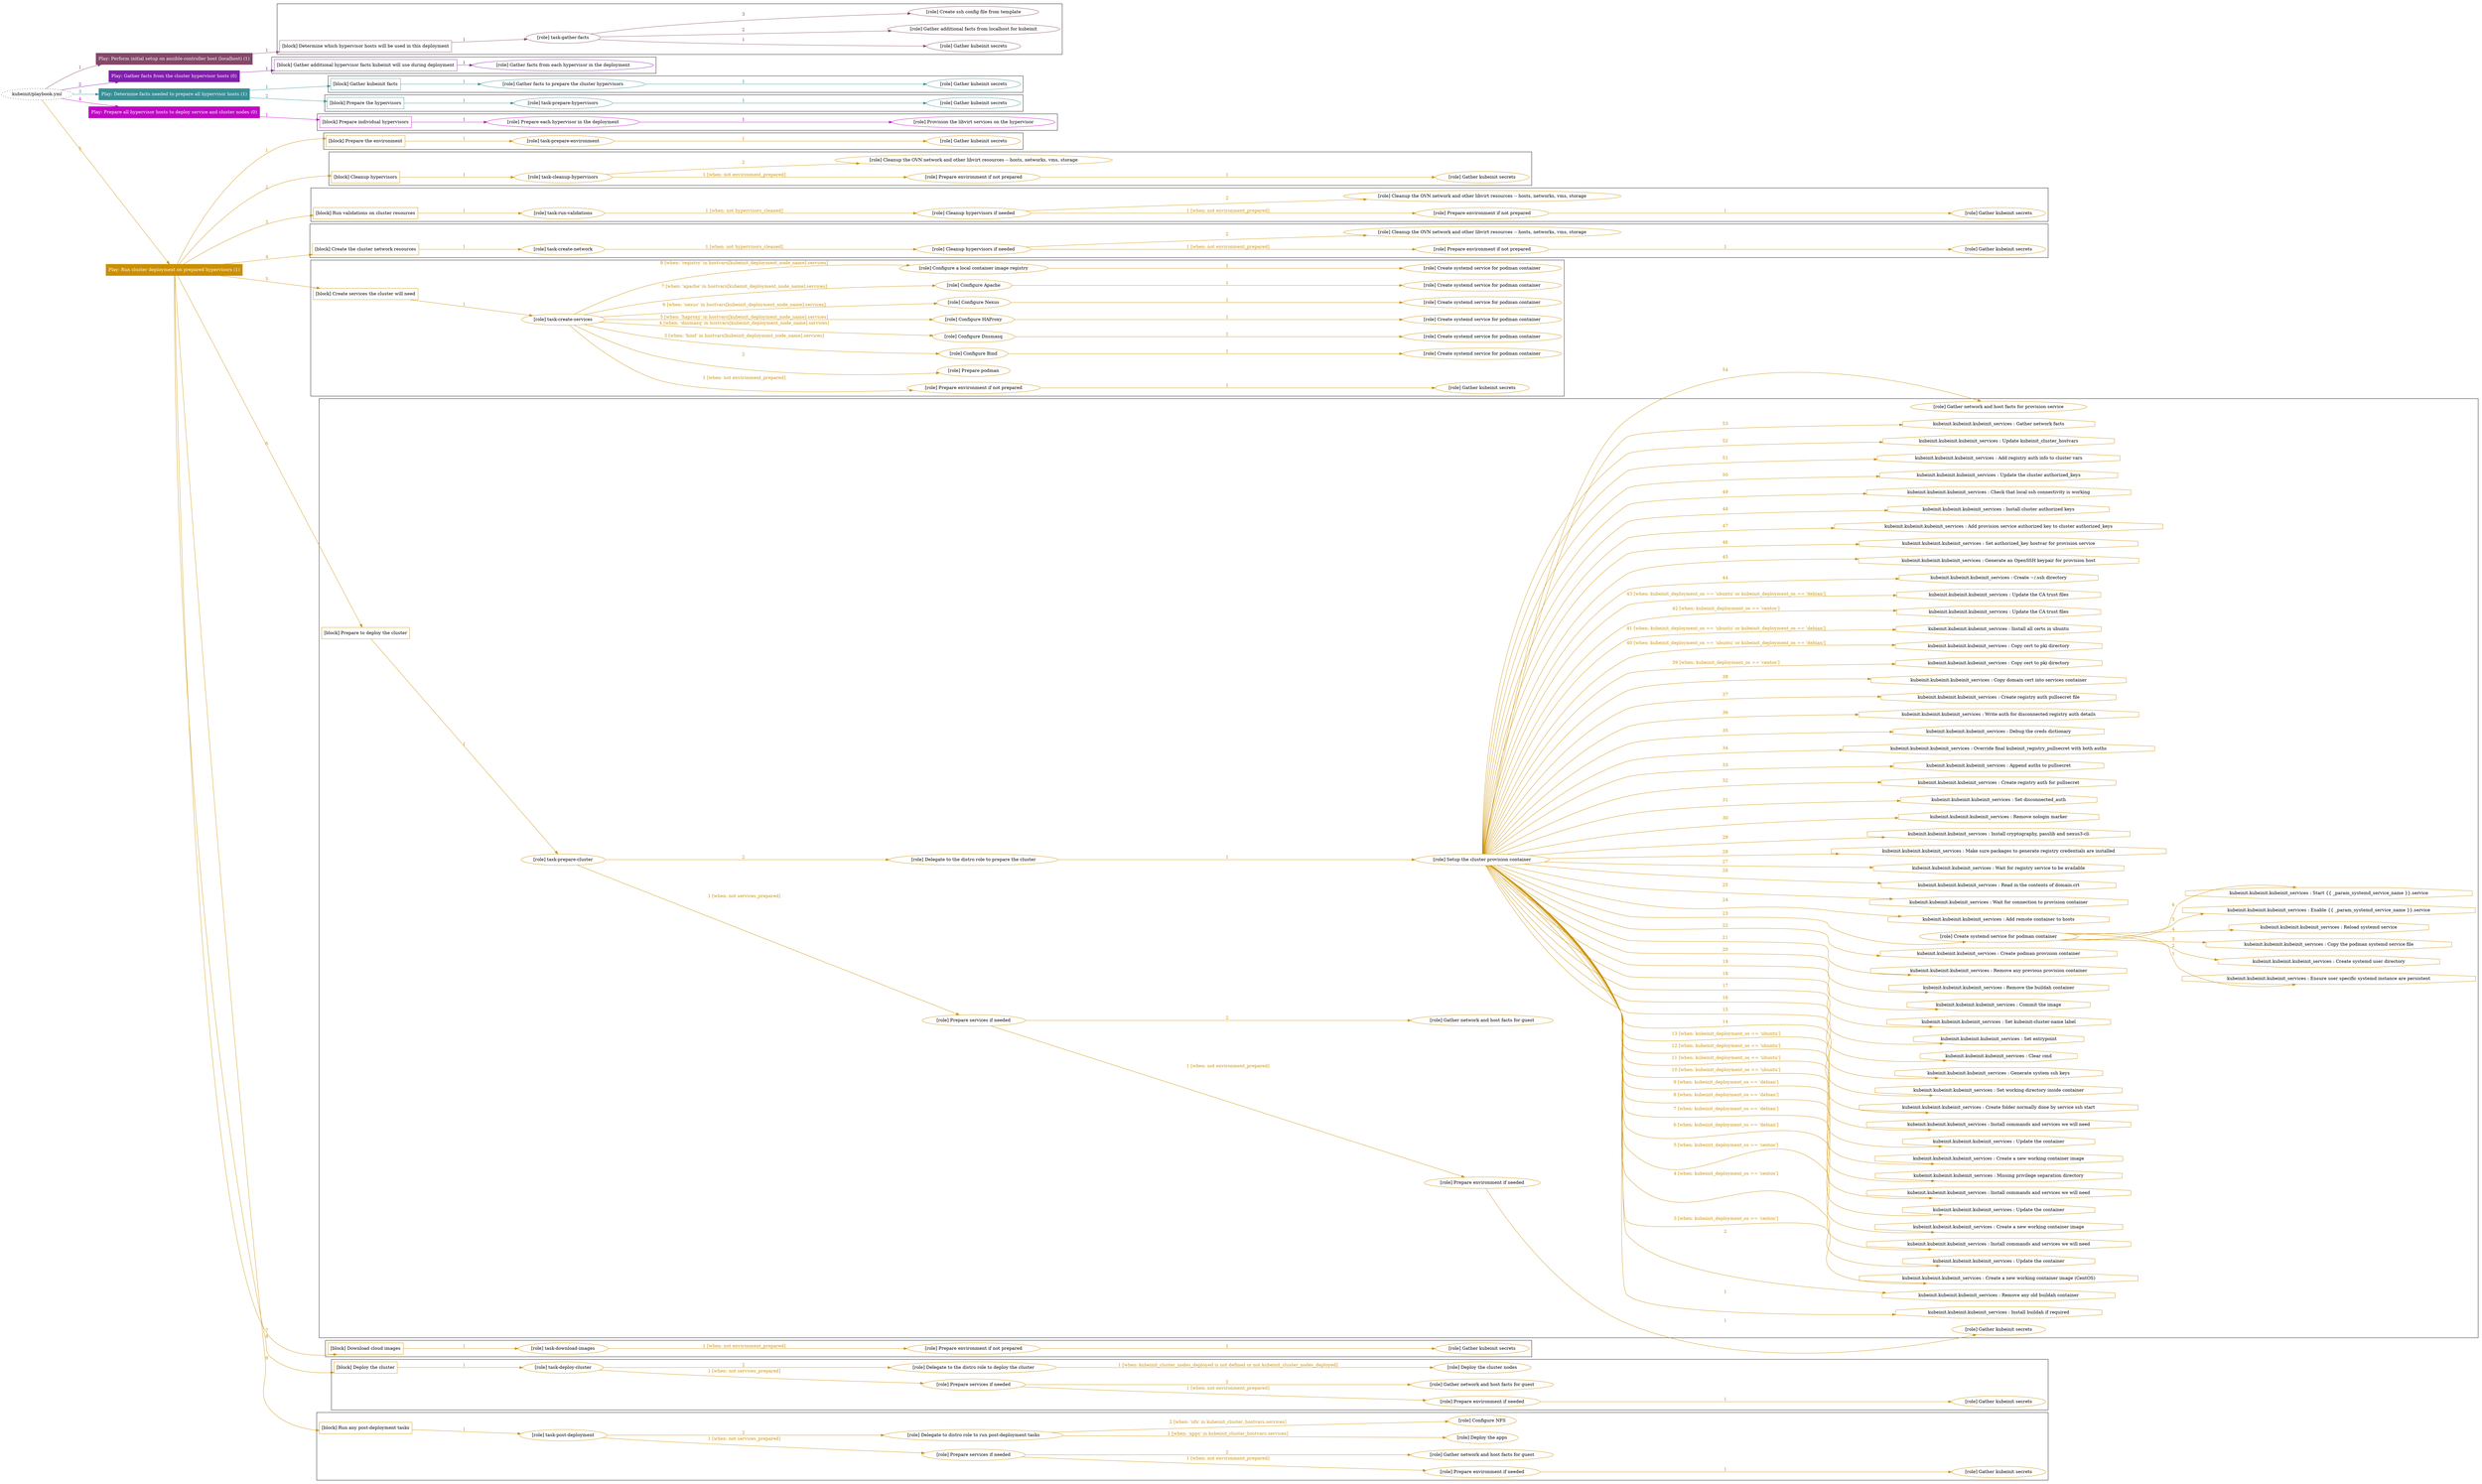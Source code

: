 digraph {
	graph [concentrate=true ordering=in rankdir=LR ratio=fill]
	edge [esep=5 sep=10]
	"kubeinit/playbook.yml" [URL="/home/runner/work/kubeinit/kubeinit/kubeinit/playbook.yml" id=playbook_8ba07487 style=dotted]
	"kubeinit/playbook.yml" -> play_d4712844 [label="1 " color="#844868" fontcolor="#844868" id=edge_75abbfdb labeltooltip="1 " tooltip="1 "]
	subgraph "Play: Perform initial setup on ansible-controller host (localhost) (1)" {
		play_d4712844 [label="Play: Perform initial setup on ansible-controller host (localhost) (1)" URL="/home/runner/work/kubeinit/kubeinit/kubeinit/playbook.yml" color="#844868" fontcolor="#ffffff" id=play_d4712844 shape=box style=filled tooltip=localhost]
		play_d4712844 -> block_5d91a21f [label=1 color="#844868" fontcolor="#844868" id=edge_f6e7c5e3 labeltooltip=1 tooltip=1]
		subgraph cluster_block_5d91a21f {
			block_5d91a21f [label="[block] Determine which hypervisor hosts will be used in this deployment" URL="/home/runner/work/kubeinit/kubeinit/kubeinit/playbook.yml" color="#844868" id=block_5d91a21f labeltooltip="Determine which hypervisor hosts will be used in this deployment" shape=box tooltip="Determine which hypervisor hosts will be used in this deployment"]
			block_5d91a21f -> role_8016602e [label="1 " color="#844868" fontcolor="#844868" id=edge_72e93dd3 labeltooltip="1 " tooltip="1 "]
			subgraph "task-gather-facts" {
				role_8016602e [label="[role] task-gather-facts" URL="/home/runner/work/kubeinit/kubeinit/kubeinit/playbook.yml" color="#844868" id=role_8016602e tooltip="task-gather-facts"]
				role_8016602e -> role_078955ee [label="1 " color="#844868" fontcolor="#844868" id=edge_b3190dd0 labeltooltip="1 " tooltip="1 "]
				subgraph "Gather kubeinit secrets" {
					role_078955ee [label="[role] Gather kubeinit secrets" URL="/home/runner/.ansible/collections/ansible_collections/kubeinit/kubeinit/roles/kubeinit_prepare/tasks/build_hypervisors_group.yml" color="#844868" id=role_078955ee tooltip="Gather kubeinit secrets"]
				}
				role_8016602e -> role_9b48f3a6 [label="2 " color="#844868" fontcolor="#844868" id=edge_d4886afe labeltooltip="2 " tooltip="2 "]
				subgraph "Gather additional facts from localhost for kubeinit" {
					role_9b48f3a6 [label="[role] Gather additional facts from localhost for kubeinit" URL="/home/runner/.ansible/collections/ansible_collections/kubeinit/kubeinit/roles/kubeinit_prepare/tasks/build_hypervisors_group.yml" color="#844868" id=role_9b48f3a6 tooltip="Gather additional facts from localhost for kubeinit"]
				}
				role_8016602e -> role_6f561c45 [label="3 " color="#844868" fontcolor="#844868" id=edge_8a4f0a21 labeltooltip="3 " tooltip="3 "]
				subgraph "Create ssh config file from template" {
					role_6f561c45 [label="[role] Create ssh config file from template" URL="/home/runner/.ansible/collections/ansible_collections/kubeinit/kubeinit/roles/kubeinit_prepare/tasks/build_hypervisors_group.yml" color="#844868" id=role_6f561c45 tooltip="Create ssh config file from template"]
				}
			}
		}
	}
	"kubeinit/playbook.yml" -> play_44838edc [label="2 " color="#811fad" fontcolor="#811fad" id=edge_80d6ec80 labeltooltip="2 " tooltip="2 "]
	subgraph "Play: Gather facts from the cluster hypervisor hosts (0)" {
		play_44838edc [label="Play: Gather facts from the cluster hypervisor hosts (0)" URL="/home/runner/work/kubeinit/kubeinit/kubeinit/playbook.yml" color="#811fad" fontcolor="#ffffff" id=play_44838edc shape=box style=filled tooltip="Play: Gather facts from the cluster hypervisor hosts (0)"]
		play_44838edc -> block_1ac8cd64 [label=1 color="#811fad" fontcolor="#811fad" id=edge_5508f218 labeltooltip=1 tooltip=1]
		subgraph cluster_block_1ac8cd64 {
			block_1ac8cd64 [label="[block] Gather additional hypervisor facts kubeinit will use during deployment" URL="/home/runner/work/kubeinit/kubeinit/kubeinit/playbook.yml" color="#811fad" id=block_1ac8cd64 labeltooltip="Gather additional hypervisor facts kubeinit will use during deployment" shape=box tooltip="Gather additional hypervisor facts kubeinit will use during deployment"]
			block_1ac8cd64 -> role_ded3bb69 [label="1 " color="#811fad" fontcolor="#811fad" id=edge_7d9643c1 labeltooltip="1 " tooltip="1 "]
			subgraph "Gather facts from each hypervisor in the deployment" {
				role_ded3bb69 [label="[role] Gather facts from each hypervisor in the deployment" URL="/home/runner/work/kubeinit/kubeinit/kubeinit/playbook.yml" color="#811fad" id=role_ded3bb69 tooltip="Gather facts from each hypervisor in the deployment"]
			}
		}
	}
	"kubeinit/playbook.yml" -> play_a70f5247 [label="3 " color="#378f95" fontcolor="#378f95" id=edge_435cbf94 labeltooltip="3 " tooltip="3 "]
	subgraph "Play: Determine facts needed to prepare all hypervisor hosts (1)" {
		play_a70f5247 [label="Play: Determine facts needed to prepare all hypervisor hosts (1)" URL="/home/runner/work/kubeinit/kubeinit/kubeinit/playbook.yml" color="#378f95" fontcolor="#ffffff" id=play_a70f5247 shape=box style=filled tooltip=localhost]
		play_a70f5247 -> block_34290184 [label=1 color="#378f95" fontcolor="#378f95" id=edge_698bdd00 labeltooltip=1 tooltip=1]
		subgraph cluster_block_34290184 {
			block_34290184 [label="[block] Gather kubeinit facts" URL="/home/runner/work/kubeinit/kubeinit/kubeinit/playbook.yml" color="#378f95" id=block_34290184 labeltooltip="Gather kubeinit facts" shape=box tooltip="Gather kubeinit facts"]
			block_34290184 -> role_e5c3c7eb [label="1 " color="#378f95" fontcolor="#378f95" id=edge_dbfce887 labeltooltip="1 " tooltip="1 "]
			subgraph "Gather facts to prepare the cluster hypervisors" {
				role_e5c3c7eb [label="[role] Gather facts to prepare the cluster hypervisors" URL="/home/runner/work/kubeinit/kubeinit/kubeinit/playbook.yml" color="#378f95" id=role_e5c3c7eb tooltip="Gather facts to prepare the cluster hypervisors"]
				role_e5c3c7eb -> role_c954369d [label="1 " color="#378f95" fontcolor="#378f95" id=edge_4b651986 labeltooltip="1 " tooltip="1 "]
				subgraph "Gather kubeinit secrets" {
					role_c954369d [label="[role] Gather kubeinit secrets" URL="/home/runner/.ansible/collections/ansible_collections/kubeinit/kubeinit/roles/kubeinit_prepare/tasks/gather_kubeinit_facts.yml" color="#378f95" id=role_c954369d tooltip="Gather kubeinit secrets"]
				}
			}
		}
		play_a70f5247 -> block_051608f7 [label=2 color="#378f95" fontcolor="#378f95" id=edge_1d2d8c31 labeltooltip=2 tooltip=2]
		subgraph cluster_block_051608f7 {
			block_051608f7 [label="[block] Prepare the hypervisors" URL="/home/runner/work/kubeinit/kubeinit/kubeinit/playbook.yml" color="#378f95" id=block_051608f7 labeltooltip="Prepare the hypervisors" shape=box tooltip="Prepare the hypervisors"]
			block_051608f7 -> role_307935ad [label="1 " color="#378f95" fontcolor="#378f95" id=edge_249ad889 labeltooltip="1 " tooltip="1 "]
			subgraph "task-prepare-hypervisors" {
				role_307935ad [label="[role] task-prepare-hypervisors" URL="/home/runner/work/kubeinit/kubeinit/kubeinit/playbook.yml" color="#378f95" id=role_307935ad tooltip="task-prepare-hypervisors"]
				role_307935ad -> role_1f0e6b53 [label="1 " color="#378f95" fontcolor="#378f95" id=edge_83b9d0a9 labeltooltip="1 " tooltip="1 "]
				subgraph "Gather kubeinit secrets" {
					role_1f0e6b53 [label="[role] Gather kubeinit secrets" URL="/home/runner/.ansible/collections/ansible_collections/kubeinit/kubeinit/roles/kubeinit_prepare/tasks/gather_kubeinit_facts.yml" color="#378f95" id=role_1f0e6b53 tooltip="Gather kubeinit secrets"]
				}
			}
		}
	}
	"kubeinit/playbook.yml" -> play_e2fc97ab [label="4 " color="#c007c5" fontcolor="#c007c5" id=edge_4082d459 labeltooltip="4 " tooltip="4 "]
	subgraph "Play: Prepare all hypervisor hosts to deploy service and cluster nodes (0)" {
		play_e2fc97ab [label="Play: Prepare all hypervisor hosts to deploy service and cluster nodes (0)" URL="/home/runner/work/kubeinit/kubeinit/kubeinit/playbook.yml" color="#c007c5" fontcolor="#ffffff" id=play_e2fc97ab shape=box style=filled tooltip="Play: Prepare all hypervisor hosts to deploy service and cluster nodes (0)"]
		play_e2fc97ab -> block_9d9c625f [label=1 color="#c007c5" fontcolor="#c007c5" id=edge_3b719228 labeltooltip=1 tooltip=1]
		subgraph cluster_block_9d9c625f {
			block_9d9c625f [label="[block] Prepare individual hypervisors" URL="/home/runner/work/kubeinit/kubeinit/kubeinit/playbook.yml" color="#c007c5" id=block_9d9c625f labeltooltip="Prepare individual hypervisors" shape=box tooltip="Prepare individual hypervisors"]
			block_9d9c625f -> role_81c355f7 [label="1 " color="#c007c5" fontcolor="#c007c5" id=edge_b383f074 labeltooltip="1 " tooltip="1 "]
			subgraph "Prepare each hypervisor in the deployment" {
				role_81c355f7 [label="[role] Prepare each hypervisor in the deployment" URL="/home/runner/work/kubeinit/kubeinit/kubeinit/playbook.yml" color="#c007c5" id=role_81c355f7 tooltip="Prepare each hypervisor in the deployment"]
				role_81c355f7 -> role_5f3c2bc1 [label="1 " color="#c007c5" fontcolor="#c007c5" id=edge_53c5ff22 labeltooltip="1 " tooltip="1 "]
				subgraph "Provision the libvirt services on the hypervisor" {
					role_5f3c2bc1 [label="[role] Provision the libvirt services on the hypervisor" URL="/home/runner/.ansible/collections/ansible_collections/kubeinit/kubeinit/roles/kubeinit_prepare/tasks/prepare_hypervisor.yml" color="#c007c5" id=role_5f3c2bc1 tooltip="Provision the libvirt services on the hypervisor"]
				}
			}
		}
	}
	"kubeinit/playbook.yml" -> play_d27ccdca [label="5 " color="#cc8f00" fontcolor="#cc8f00" id=edge_fc0c067e labeltooltip="5 " tooltip="5 "]
	subgraph "Play: Run cluster deployment on prepared hypervisors (1)" {
		play_d27ccdca [label="Play: Run cluster deployment on prepared hypervisors (1)" URL="/home/runner/work/kubeinit/kubeinit/kubeinit/playbook.yml" color="#cc8f00" fontcolor="#ffffff" id=play_d27ccdca shape=box style=filled tooltip=localhost]
		play_d27ccdca -> block_7dcd4cf2 [label=1 color="#cc8f00" fontcolor="#cc8f00" id=edge_6f748a77 labeltooltip=1 tooltip=1]
		subgraph cluster_block_7dcd4cf2 {
			block_7dcd4cf2 [label="[block] Prepare the environment" URL="/home/runner/work/kubeinit/kubeinit/kubeinit/playbook.yml" color="#cc8f00" id=block_7dcd4cf2 labeltooltip="Prepare the environment" shape=box tooltip="Prepare the environment"]
			block_7dcd4cf2 -> role_a32f28d1 [label="1 " color="#cc8f00" fontcolor="#cc8f00" id=edge_a5010779 labeltooltip="1 " tooltip="1 "]
			subgraph "task-prepare-environment" {
				role_a32f28d1 [label="[role] task-prepare-environment" URL="/home/runner/work/kubeinit/kubeinit/kubeinit/playbook.yml" color="#cc8f00" id=role_a32f28d1 tooltip="task-prepare-environment"]
				role_a32f28d1 -> role_45ab3eef [label="1 " color="#cc8f00" fontcolor="#cc8f00" id=edge_7cffc0c1 labeltooltip="1 " tooltip="1 "]
				subgraph "Gather kubeinit secrets" {
					role_45ab3eef [label="[role] Gather kubeinit secrets" URL="/home/runner/.ansible/collections/ansible_collections/kubeinit/kubeinit/roles/kubeinit_prepare/tasks/gather_kubeinit_facts.yml" color="#cc8f00" id=role_45ab3eef tooltip="Gather kubeinit secrets"]
				}
			}
		}
		play_d27ccdca -> block_93df9eea [label=2 color="#cc8f00" fontcolor="#cc8f00" id=edge_ed48b3e4 labeltooltip=2 tooltip=2]
		subgraph cluster_block_93df9eea {
			block_93df9eea [label="[block] Cleanup hypervisors" URL="/home/runner/work/kubeinit/kubeinit/kubeinit/playbook.yml" color="#cc8f00" id=block_93df9eea labeltooltip="Cleanup hypervisors" shape=box tooltip="Cleanup hypervisors"]
			block_93df9eea -> role_edc4442a [label="1 " color="#cc8f00" fontcolor="#cc8f00" id=edge_ef7a5160 labeltooltip="1 " tooltip="1 "]
			subgraph "task-cleanup-hypervisors" {
				role_edc4442a [label="[role] task-cleanup-hypervisors" URL="/home/runner/work/kubeinit/kubeinit/kubeinit/playbook.yml" color="#cc8f00" id=role_edc4442a tooltip="task-cleanup-hypervisors"]
				role_edc4442a -> role_e24e644d [label="1 [when: not environment_prepared]" color="#cc8f00" fontcolor="#cc8f00" id=edge_7b144162 labeltooltip="1 [when: not environment_prepared]" tooltip="1 [when: not environment_prepared]"]
				subgraph "Prepare environment if not prepared" {
					role_e24e644d [label="[role] Prepare environment if not prepared" URL="/home/runner/.ansible/collections/ansible_collections/kubeinit/kubeinit/roles/kubeinit_prepare/tasks/cleanup_hypervisors.yml" color="#cc8f00" id=role_e24e644d tooltip="Prepare environment if not prepared"]
					role_e24e644d -> role_d1d77350 [label="1 " color="#cc8f00" fontcolor="#cc8f00" id=edge_a513198d labeltooltip="1 " tooltip="1 "]
					subgraph "Gather kubeinit secrets" {
						role_d1d77350 [label="[role] Gather kubeinit secrets" URL="/home/runner/.ansible/collections/ansible_collections/kubeinit/kubeinit/roles/kubeinit_prepare/tasks/gather_kubeinit_facts.yml" color="#cc8f00" id=role_d1d77350 tooltip="Gather kubeinit secrets"]
					}
				}
				role_edc4442a -> role_436212fe [label="2 " color="#cc8f00" fontcolor="#cc8f00" id=edge_644090e6 labeltooltip="2 " tooltip="2 "]
				subgraph "Cleanup the OVN network and other libvirt resources -- hosts, networks, vms, storage" {
					role_436212fe [label="[role] Cleanup the OVN network and other libvirt resources -- hosts, networks, vms, storage" URL="/home/runner/.ansible/collections/ansible_collections/kubeinit/kubeinit/roles/kubeinit_prepare/tasks/cleanup_hypervisors.yml" color="#cc8f00" id=role_436212fe tooltip="Cleanup the OVN network and other libvirt resources -- hosts, networks, vms, storage"]
				}
			}
		}
		play_d27ccdca -> block_2ef8758b [label=3 color="#cc8f00" fontcolor="#cc8f00" id=edge_c83eeb9b labeltooltip=3 tooltip=3]
		subgraph cluster_block_2ef8758b {
			block_2ef8758b [label="[block] Run validations on cluster resources" URL="/home/runner/work/kubeinit/kubeinit/kubeinit/playbook.yml" color="#cc8f00" id=block_2ef8758b labeltooltip="Run validations on cluster resources" shape=box tooltip="Run validations on cluster resources"]
			block_2ef8758b -> role_d9022c66 [label="1 " color="#cc8f00" fontcolor="#cc8f00" id=edge_e20b8b5b labeltooltip="1 " tooltip="1 "]
			subgraph "task-run-validations" {
				role_d9022c66 [label="[role] task-run-validations" URL="/home/runner/work/kubeinit/kubeinit/kubeinit/playbook.yml" color="#cc8f00" id=role_d9022c66 tooltip="task-run-validations"]
				role_d9022c66 -> role_eb49de7c [label="1 [when: not hypervisors_cleaned]" color="#cc8f00" fontcolor="#cc8f00" id=edge_c14bf586 labeltooltip="1 [when: not hypervisors_cleaned]" tooltip="1 [when: not hypervisors_cleaned]"]
				subgraph "Cleanup hypervisors if needed" {
					role_eb49de7c [label="[role] Cleanup hypervisors if needed" URL="/home/runner/.ansible/collections/ansible_collections/kubeinit/kubeinit/roles/kubeinit_validations/tasks/main.yml" color="#cc8f00" id=role_eb49de7c tooltip="Cleanup hypervisors if needed"]
					role_eb49de7c -> role_a09d504e [label="1 [when: not environment_prepared]" color="#cc8f00" fontcolor="#cc8f00" id=edge_b4278403 labeltooltip="1 [when: not environment_prepared]" tooltip="1 [when: not environment_prepared]"]
					subgraph "Prepare environment if not prepared" {
						role_a09d504e [label="[role] Prepare environment if not prepared" URL="/home/runner/.ansible/collections/ansible_collections/kubeinit/kubeinit/roles/kubeinit_prepare/tasks/cleanup_hypervisors.yml" color="#cc8f00" id=role_a09d504e tooltip="Prepare environment if not prepared"]
						role_a09d504e -> role_1c24c647 [label="1 " color="#cc8f00" fontcolor="#cc8f00" id=edge_381bc9f2 labeltooltip="1 " tooltip="1 "]
						subgraph "Gather kubeinit secrets" {
							role_1c24c647 [label="[role] Gather kubeinit secrets" URL="/home/runner/.ansible/collections/ansible_collections/kubeinit/kubeinit/roles/kubeinit_prepare/tasks/gather_kubeinit_facts.yml" color="#cc8f00" id=role_1c24c647 tooltip="Gather kubeinit secrets"]
						}
					}
					role_eb49de7c -> role_928cf7b7 [label="2 " color="#cc8f00" fontcolor="#cc8f00" id=edge_46db4b36 labeltooltip="2 " tooltip="2 "]
					subgraph "Cleanup the OVN network and other libvirt resources -- hosts, networks, vms, storage" {
						role_928cf7b7 [label="[role] Cleanup the OVN network and other libvirt resources -- hosts, networks, vms, storage" URL="/home/runner/.ansible/collections/ansible_collections/kubeinit/kubeinit/roles/kubeinit_prepare/tasks/cleanup_hypervisors.yml" color="#cc8f00" id=role_928cf7b7 tooltip="Cleanup the OVN network and other libvirt resources -- hosts, networks, vms, storage"]
					}
				}
			}
		}
		play_d27ccdca -> block_f8139cd3 [label=4 color="#cc8f00" fontcolor="#cc8f00" id=edge_491d73c9 labeltooltip=4 tooltip=4]
		subgraph cluster_block_f8139cd3 {
			block_f8139cd3 [label="[block] Create the cluster network resources" URL="/home/runner/work/kubeinit/kubeinit/kubeinit/playbook.yml" color="#cc8f00" id=block_f8139cd3 labeltooltip="Create the cluster network resources" shape=box tooltip="Create the cluster network resources"]
			block_f8139cd3 -> role_1d8f9f6d [label="1 " color="#cc8f00" fontcolor="#cc8f00" id=edge_83e9b10a labeltooltip="1 " tooltip="1 "]
			subgraph "task-create-network" {
				role_1d8f9f6d [label="[role] task-create-network" URL="/home/runner/work/kubeinit/kubeinit/kubeinit/playbook.yml" color="#cc8f00" id=role_1d8f9f6d tooltip="task-create-network"]
				role_1d8f9f6d -> role_6816c76a [label="1 [when: not hypervisors_cleaned]" color="#cc8f00" fontcolor="#cc8f00" id=edge_8dc7d20f labeltooltip="1 [when: not hypervisors_cleaned]" tooltip="1 [when: not hypervisors_cleaned]"]
				subgraph "Cleanup hypervisors if needed" {
					role_6816c76a [label="[role] Cleanup hypervisors if needed" URL="/home/runner/.ansible/collections/ansible_collections/kubeinit/kubeinit/roles/kubeinit_libvirt/tasks/create_network.yml" color="#cc8f00" id=role_6816c76a tooltip="Cleanup hypervisors if needed"]
					role_6816c76a -> role_d0d877bf [label="1 [when: not environment_prepared]" color="#cc8f00" fontcolor="#cc8f00" id=edge_a8f270a0 labeltooltip="1 [when: not environment_prepared]" tooltip="1 [when: not environment_prepared]"]
					subgraph "Prepare environment if not prepared" {
						role_d0d877bf [label="[role] Prepare environment if not prepared" URL="/home/runner/.ansible/collections/ansible_collections/kubeinit/kubeinit/roles/kubeinit_prepare/tasks/cleanup_hypervisors.yml" color="#cc8f00" id=role_d0d877bf tooltip="Prepare environment if not prepared"]
						role_d0d877bf -> role_c64b7461 [label="1 " color="#cc8f00" fontcolor="#cc8f00" id=edge_b9f63894 labeltooltip="1 " tooltip="1 "]
						subgraph "Gather kubeinit secrets" {
							role_c64b7461 [label="[role] Gather kubeinit secrets" URL="/home/runner/.ansible/collections/ansible_collections/kubeinit/kubeinit/roles/kubeinit_prepare/tasks/gather_kubeinit_facts.yml" color="#cc8f00" id=role_c64b7461 tooltip="Gather kubeinit secrets"]
						}
					}
					role_6816c76a -> role_a6cfcefb [label="2 " color="#cc8f00" fontcolor="#cc8f00" id=edge_3acb19b1 labeltooltip="2 " tooltip="2 "]
					subgraph "Cleanup the OVN network and other libvirt resources -- hosts, networks, vms, storage" {
						role_a6cfcefb [label="[role] Cleanup the OVN network and other libvirt resources -- hosts, networks, vms, storage" URL="/home/runner/.ansible/collections/ansible_collections/kubeinit/kubeinit/roles/kubeinit_prepare/tasks/cleanup_hypervisors.yml" color="#cc8f00" id=role_a6cfcefb tooltip="Cleanup the OVN network and other libvirt resources -- hosts, networks, vms, storage"]
					}
				}
			}
		}
		play_d27ccdca -> block_fc70cca7 [label=5 color="#cc8f00" fontcolor="#cc8f00" id=edge_603ff6ac labeltooltip=5 tooltip=5]
		subgraph cluster_block_fc70cca7 {
			block_fc70cca7 [label="[block] Create services the cluster will need" URL="/home/runner/work/kubeinit/kubeinit/kubeinit/playbook.yml" color="#cc8f00" id=block_fc70cca7 labeltooltip="Create services the cluster will need" shape=box tooltip="Create services the cluster will need"]
			block_fc70cca7 -> role_b21be493 [label="1 " color="#cc8f00" fontcolor="#cc8f00" id=edge_419ee0ca labeltooltip="1 " tooltip="1 "]
			subgraph "task-create-services" {
				role_b21be493 [label="[role] task-create-services" URL="/home/runner/work/kubeinit/kubeinit/kubeinit/playbook.yml" color="#cc8f00" id=role_b21be493 tooltip="task-create-services"]
				role_b21be493 -> role_4d5140f7 [label="1 [when: not environment_prepared]" color="#cc8f00" fontcolor="#cc8f00" id=edge_c0ab39c9 labeltooltip="1 [when: not environment_prepared]" tooltip="1 [when: not environment_prepared]"]
				subgraph "Prepare environment if not prepared" {
					role_4d5140f7 [label="[role] Prepare environment if not prepared" URL="/home/runner/.ansible/collections/ansible_collections/kubeinit/kubeinit/roles/kubeinit_services/tasks/main.yml" color="#cc8f00" id=role_4d5140f7 tooltip="Prepare environment if not prepared"]
					role_4d5140f7 -> role_418468f4 [label="1 " color="#cc8f00" fontcolor="#cc8f00" id=edge_7f9cbb57 labeltooltip="1 " tooltip="1 "]
					subgraph "Gather kubeinit secrets" {
						role_418468f4 [label="[role] Gather kubeinit secrets" URL="/home/runner/.ansible/collections/ansible_collections/kubeinit/kubeinit/roles/kubeinit_prepare/tasks/gather_kubeinit_facts.yml" color="#cc8f00" id=role_418468f4 tooltip="Gather kubeinit secrets"]
					}
				}
				role_b21be493 -> role_d36e5a93 [label="2 " color="#cc8f00" fontcolor="#cc8f00" id=edge_b2420d96 labeltooltip="2 " tooltip="2 "]
				subgraph "Prepare podman" {
					role_d36e5a93 [label="[role] Prepare podman" URL="/home/runner/.ansible/collections/ansible_collections/kubeinit/kubeinit/roles/kubeinit_services/tasks/00_create_service_pod.yml" color="#cc8f00" id=role_d36e5a93 tooltip="Prepare podman"]
				}
				role_b21be493 -> role_8ce3838f [label="3 [when: 'bind' in hostvars[kubeinit_deployment_node_name].services]" color="#cc8f00" fontcolor="#cc8f00" id=edge_04bb0361 labeltooltip="3 [when: 'bind' in hostvars[kubeinit_deployment_node_name].services]" tooltip="3 [when: 'bind' in hostvars[kubeinit_deployment_node_name].services]"]
				subgraph "Configure Bind" {
					role_8ce3838f [label="[role] Configure Bind" URL="/home/runner/.ansible/collections/ansible_collections/kubeinit/kubeinit/roles/kubeinit_services/tasks/start_services_containers.yml" color="#cc8f00" id=role_8ce3838f tooltip="Configure Bind"]
					role_8ce3838f -> role_11268cdb [label="1 " color="#cc8f00" fontcolor="#cc8f00" id=edge_facbfe68 labeltooltip="1 " tooltip="1 "]
					subgraph "Create systemd service for podman container" {
						role_11268cdb [label="[role] Create systemd service for podman container" URL="/home/runner/.ansible/collections/ansible_collections/kubeinit/kubeinit/roles/kubeinit_bind/tasks/main.yml" color="#cc8f00" id=role_11268cdb tooltip="Create systemd service for podman container"]
					}
				}
				role_b21be493 -> role_25e215a2 [label="4 [when: 'dnsmasq' in hostvars[kubeinit_deployment_node_name].services]" color="#cc8f00" fontcolor="#cc8f00" id=edge_d94829c5 labeltooltip="4 [when: 'dnsmasq' in hostvars[kubeinit_deployment_node_name].services]" tooltip="4 [when: 'dnsmasq' in hostvars[kubeinit_deployment_node_name].services]"]
				subgraph "Configure Dnsmasq" {
					role_25e215a2 [label="[role] Configure Dnsmasq" URL="/home/runner/.ansible/collections/ansible_collections/kubeinit/kubeinit/roles/kubeinit_services/tasks/start_services_containers.yml" color="#cc8f00" id=role_25e215a2 tooltip="Configure Dnsmasq"]
					role_25e215a2 -> role_0a11ee4e [label="1 " color="#cc8f00" fontcolor="#cc8f00" id=edge_b8321204 labeltooltip="1 " tooltip="1 "]
					subgraph "Create systemd service for podman container" {
						role_0a11ee4e [label="[role] Create systemd service for podman container" URL="/home/runner/.ansible/collections/ansible_collections/kubeinit/kubeinit/roles/kubeinit_dnsmasq/tasks/main.yml" color="#cc8f00" id=role_0a11ee4e tooltip="Create systemd service for podman container"]
					}
				}
				role_b21be493 -> role_183cf485 [label="5 [when: 'haproxy' in hostvars[kubeinit_deployment_node_name].services]" color="#cc8f00" fontcolor="#cc8f00" id=edge_a8d4df47 labeltooltip="5 [when: 'haproxy' in hostvars[kubeinit_deployment_node_name].services]" tooltip="5 [when: 'haproxy' in hostvars[kubeinit_deployment_node_name].services]"]
				subgraph "Configure HAProxy" {
					role_183cf485 [label="[role] Configure HAProxy" URL="/home/runner/.ansible/collections/ansible_collections/kubeinit/kubeinit/roles/kubeinit_services/tasks/start_services_containers.yml" color="#cc8f00" id=role_183cf485 tooltip="Configure HAProxy"]
					role_183cf485 -> role_6e0f56f8 [label="1 " color="#cc8f00" fontcolor="#cc8f00" id=edge_cf9f10b4 labeltooltip="1 " tooltip="1 "]
					subgraph "Create systemd service for podman container" {
						role_6e0f56f8 [label="[role] Create systemd service for podman container" URL="/home/runner/.ansible/collections/ansible_collections/kubeinit/kubeinit/roles/kubeinit_haproxy/tasks/main.yml" color="#cc8f00" id=role_6e0f56f8 tooltip="Create systemd service for podman container"]
					}
				}
				role_b21be493 -> role_bd5a83e1 [label="6 [when: 'nexus' in hostvars[kubeinit_deployment_node_name].services]" color="#cc8f00" fontcolor="#cc8f00" id=edge_6d31eb5e labeltooltip="6 [when: 'nexus' in hostvars[kubeinit_deployment_node_name].services]" tooltip="6 [when: 'nexus' in hostvars[kubeinit_deployment_node_name].services]"]
				subgraph "Configure Nexus" {
					role_bd5a83e1 [label="[role] Configure Nexus" URL="/home/runner/.ansible/collections/ansible_collections/kubeinit/kubeinit/roles/kubeinit_services/tasks/start_services_containers.yml" color="#cc8f00" id=role_bd5a83e1 tooltip="Configure Nexus"]
					role_bd5a83e1 -> role_19d56c97 [label="1 " color="#cc8f00" fontcolor="#cc8f00" id=edge_0bde10fe labeltooltip="1 " tooltip="1 "]
					subgraph "Create systemd service for podman container" {
						role_19d56c97 [label="[role] Create systemd service for podman container" URL="/home/runner/.ansible/collections/ansible_collections/kubeinit/kubeinit/roles/kubeinit_nexus/tasks/main.yml" color="#cc8f00" id=role_19d56c97 tooltip="Create systemd service for podman container"]
					}
				}
				role_b21be493 -> role_d7b9b30a [label="7 [when: 'apache' in hostvars[kubeinit_deployment_node_name].services]" color="#cc8f00" fontcolor="#cc8f00" id=edge_7d4101ab labeltooltip="7 [when: 'apache' in hostvars[kubeinit_deployment_node_name].services]" tooltip="7 [when: 'apache' in hostvars[kubeinit_deployment_node_name].services]"]
				subgraph "Configure Apache" {
					role_d7b9b30a [label="[role] Configure Apache" URL="/home/runner/.ansible/collections/ansible_collections/kubeinit/kubeinit/roles/kubeinit_services/tasks/start_services_containers.yml" color="#cc8f00" id=role_d7b9b30a tooltip="Configure Apache"]
					role_d7b9b30a -> role_1c00aeae [label="1 " color="#cc8f00" fontcolor="#cc8f00" id=edge_9a04c664 labeltooltip="1 " tooltip="1 "]
					subgraph "Create systemd service for podman container" {
						role_1c00aeae [label="[role] Create systemd service for podman container" URL="/home/runner/.ansible/collections/ansible_collections/kubeinit/kubeinit/roles/kubeinit_apache/tasks/main.yml" color="#cc8f00" id=role_1c00aeae tooltip="Create systemd service for podman container"]
					}
				}
				role_b21be493 -> role_195d2c49 [label="8 [when: 'registry' in hostvars[kubeinit_deployment_node_name].services]" color="#cc8f00" fontcolor="#cc8f00" id=edge_c3f7c67b labeltooltip="8 [when: 'registry' in hostvars[kubeinit_deployment_node_name].services]" tooltip="8 [when: 'registry' in hostvars[kubeinit_deployment_node_name].services]"]
				subgraph "Configure a local container image registry" {
					role_195d2c49 [label="[role] Configure a local container image registry" URL="/home/runner/.ansible/collections/ansible_collections/kubeinit/kubeinit/roles/kubeinit_services/tasks/start_services_containers.yml" color="#cc8f00" id=role_195d2c49 tooltip="Configure a local container image registry"]
					role_195d2c49 -> role_5419244a [label="1 " color="#cc8f00" fontcolor="#cc8f00" id=edge_20113247 labeltooltip="1 " tooltip="1 "]
					subgraph "Create systemd service for podman container" {
						role_5419244a [label="[role] Create systemd service for podman container" URL="/home/runner/.ansible/collections/ansible_collections/kubeinit/kubeinit/roles/kubeinit_registry/tasks/main.yml" color="#cc8f00" id=role_5419244a tooltip="Create systemd service for podman container"]
					}
				}
			}
		}
		play_d27ccdca -> block_4a14c807 [label=6 color="#cc8f00" fontcolor="#cc8f00" id=edge_9938daa1 labeltooltip=6 tooltip=6]
		subgraph cluster_block_4a14c807 {
			block_4a14c807 [label="[block] Prepare to deploy the cluster" URL="/home/runner/work/kubeinit/kubeinit/kubeinit/playbook.yml" color="#cc8f00" id=block_4a14c807 labeltooltip="Prepare to deploy the cluster" shape=box tooltip="Prepare to deploy the cluster"]
			block_4a14c807 -> role_57bdb48f [label="1 " color="#cc8f00" fontcolor="#cc8f00" id=edge_b82dbbd0 labeltooltip="1 " tooltip="1 "]
			subgraph "task-prepare-cluster" {
				role_57bdb48f [label="[role] task-prepare-cluster" URL="/home/runner/work/kubeinit/kubeinit/kubeinit/playbook.yml" color="#cc8f00" id=role_57bdb48f tooltip="task-prepare-cluster"]
				role_57bdb48f -> role_d69592a4 [label="1 [when: not services_prepared]" color="#cc8f00" fontcolor="#cc8f00" id=edge_f09eb120 labeltooltip="1 [when: not services_prepared]" tooltip="1 [when: not services_prepared]"]
				subgraph "Prepare services if needed" {
					role_d69592a4 [label="[role] Prepare services if needed" URL="/home/runner/.ansible/collections/ansible_collections/kubeinit/kubeinit/roles/kubeinit_prepare/tasks/prepare_cluster.yml" color="#cc8f00" id=role_d69592a4 tooltip="Prepare services if needed"]
					role_d69592a4 -> role_0fdb6f75 [label="1 [when: not environment_prepared]" color="#cc8f00" fontcolor="#cc8f00" id=edge_f2dc8b87 labeltooltip="1 [when: not environment_prepared]" tooltip="1 [when: not environment_prepared]"]
					subgraph "Prepare environment if needed" {
						role_0fdb6f75 [label="[role] Prepare environment if needed" URL="/home/runner/.ansible/collections/ansible_collections/kubeinit/kubeinit/roles/kubeinit_services/tasks/prepare_services.yml" color="#cc8f00" id=role_0fdb6f75 tooltip="Prepare environment if needed"]
						role_0fdb6f75 -> role_a70c0391 [label="1 " color="#cc8f00" fontcolor="#cc8f00" id=edge_96939983 labeltooltip="1 " tooltip="1 "]
						subgraph "Gather kubeinit secrets" {
							role_a70c0391 [label="[role] Gather kubeinit secrets" URL="/home/runner/.ansible/collections/ansible_collections/kubeinit/kubeinit/roles/kubeinit_prepare/tasks/gather_kubeinit_facts.yml" color="#cc8f00" id=role_a70c0391 tooltip="Gather kubeinit secrets"]
						}
					}
					role_d69592a4 -> role_eceb9a5d [label="2 " color="#cc8f00" fontcolor="#cc8f00" id=edge_8614d9eb labeltooltip="2 " tooltip="2 "]
					subgraph "Gather network and host facts for guest" {
						role_eceb9a5d [label="[role] Gather network and host facts for guest" URL="/home/runner/.ansible/collections/ansible_collections/kubeinit/kubeinit/roles/kubeinit_services/tasks/prepare_services.yml" color="#cc8f00" id=role_eceb9a5d tooltip="Gather network and host facts for guest"]
					}
				}
				role_57bdb48f -> role_3f5e43b5 [label="2 " color="#cc8f00" fontcolor="#cc8f00" id=edge_c7725f14 labeltooltip="2 " tooltip="2 "]
				subgraph "Delegate to the distro role to prepare the cluster" {
					role_3f5e43b5 [label="[role] Delegate to the distro role to prepare the cluster" URL="/home/runner/.ansible/collections/ansible_collections/kubeinit/kubeinit/roles/kubeinit_prepare/tasks/prepare_cluster.yml" color="#cc8f00" id=role_3f5e43b5 tooltip="Delegate to the distro role to prepare the cluster"]
					role_3f5e43b5 -> role_79620ad6 [label="1 " color="#cc8f00" fontcolor="#cc8f00" id=edge_fa33ac54 labeltooltip="1 " tooltip="1 "]
					subgraph "Setup the cluster provision container" {
						role_79620ad6 [label="[role] Setup the cluster provision container" URL="/home/runner/.ansible/collections/ansible_collections/kubeinit/kubeinit/roles/kubeinit_cdk/tasks/prepare_cluster.yml" color="#cc8f00" id=role_79620ad6 tooltip="Setup the cluster provision container"]
						task_3ec20d3c [label="kubeinit.kubeinit.kubeinit_services : Install buildah if required" URL="/home/runner/.ansible/collections/ansible_collections/kubeinit/kubeinit/roles/kubeinit_services/tasks/create_provision_container.yml" color="#cc8f00" id=task_3ec20d3c shape=octagon tooltip="kubeinit.kubeinit.kubeinit_services : Install buildah if required"]
						role_79620ad6 -> task_3ec20d3c [label="1 " color="#cc8f00" fontcolor="#cc8f00" id=edge_44c73690 labeltooltip="1 " tooltip="1 "]
						task_7fd7577b [label="kubeinit.kubeinit.kubeinit_services : Remove any old buildah container" URL="/home/runner/.ansible/collections/ansible_collections/kubeinit/kubeinit/roles/kubeinit_services/tasks/create_provision_container.yml" color="#cc8f00" id=task_7fd7577b shape=octagon tooltip="kubeinit.kubeinit.kubeinit_services : Remove any old buildah container"]
						role_79620ad6 -> task_7fd7577b [label="2 " color="#cc8f00" fontcolor="#cc8f00" id=edge_1dcbb193 labeltooltip="2 " tooltip="2 "]
						task_beed2d5a [label="kubeinit.kubeinit.kubeinit_services : Create a new working container image (CentOS)" URL="/home/runner/.ansible/collections/ansible_collections/kubeinit/kubeinit/roles/kubeinit_services/tasks/create_provision_container.yml" color="#cc8f00" id=task_beed2d5a shape=octagon tooltip="kubeinit.kubeinit.kubeinit_services : Create a new working container image (CentOS)"]
						role_79620ad6 -> task_beed2d5a [label="3 [when: kubeinit_deployment_os == 'centos']" color="#cc8f00" fontcolor="#cc8f00" id=edge_465b47e2 labeltooltip="3 [when: kubeinit_deployment_os == 'centos']" tooltip="3 [when: kubeinit_deployment_os == 'centos']"]
						task_c08fefa4 [label="kubeinit.kubeinit.kubeinit_services : Update the container" URL="/home/runner/.ansible/collections/ansible_collections/kubeinit/kubeinit/roles/kubeinit_services/tasks/create_provision_container.yml" color="#cc8f00" id=task_c08fefa4 shape=octagon tooltip="kubeinit.kubeinit.kubeinit_services : Update the container"]
						role_79620ad6 -> task_c08fefa4 [label="4 [when: kubeinit_deployment_os == 'centos']" color="#cc8f00" fontcolor="#cc8f00" id=edge_e7554565 labeltooltip="4 [when: kubeinit_deployment_os == 'centos']" tooltip="4 [when: kubeinit_deployment_os == 'centos']"]
						task_4a022873 [label="kubeinit.kubeinit.kubeinit_services : Install commands and services we will need" URL="/home/runner/.ansible/collections/ansible_collections/kubeinit/kubeinit/roles/kubeinit_services/tasks/create_provision_container.yml" color="#cc8f00" id=task_4a022873 shape=octagon tooltip="kubeinit.kubeinit.kubeinit_services : Install commands and services we will need"]
						role_79620ad6 -> task_4a022873 [label="5 [when: kubeinit_deployment_os == 'centos']" color="#cc8f00" fontcolor="#cc8f00" id=edge_f97f8e4c labeltooltip="5 [when: kubeinit_deployment_os == 'centos']" tooltip="5 [when: kubeinit_deployment_os == 'centos']"]
						task_d8ae8aa6 [label="kubeinit.kubeinit.kubeinit_services : Create a new working container image" URL="/home/runner/.ansible/collections/ansible_collections/kubeinit/kubeinit/roles/kubeinit_services/tasks/create_provision_container.yml" color="#cc8f00" id=task_d8ae8aa6 shape=octagon tooltip="kubeinit.kubeinit.kubeinit_services : Create a new working container image"]
						role_79620ad6 -> task_d8ae8aa6 [label="6 [when: kubeinit_deployment_os == 'debian']" color="#cc8f00" fontcolor="#cc8f00" id=edge_4c8301d6 labeltooltip="6 [when: kubeinit_deployment_os == 'debian']" tooltip="6 [when: kubeinit_deployment_os == 'debian']"]
						task_04b17f66 [label="kubeinit.kubeinit.kubeinit_services : Update the container" URL="/home/runner/.ansible/collections/ansible_collections/kubeinit/kubeinit/roles/kubeinit_services/tasks/create_provision_container.yml" color="#cc8f00" id=task_04b17f66 shape=octagon tooltip="kubeinit.kubeinit.kubeinit_services : Update the container"]
						role_79620ad6 -> task_04b17f66 [label="7 [when: kubeinit_deployment_os == 'debian']" color="#cc8f00" fontcolor="#cc8f00" id=edge_996b4298 labeltooltip="7 [when: kubeinit_deployment_os == 'debian']" tooltip="7 [when: kubeinit_deployment_os == 'debian']"]
						task_f6027e73 [label="kubeinit.kubeinit.kubeinit_services : Install commands and services we will need" URL="/home/runner/.ansible/collections/ansible_collections/kubeinit/kubeinit/roles/kubeinit_services/tasks/create_provision_container.yml" color="#cc8f00" id=task_f6027e73 shape=octagon tooltip="kubeinit.kubeinit.kubeinit_services : Install commands and services we will need"]
						role_79620ad6 -> task_f6027e73 [label="8 [when: kubeinit_deployment_os == 'debian']" color="#cc8f00" fontcolor="#cc8f00" id=edge_0c70bf6d labeltooltip="8 [when: kubeinit_deployment_os == 'debian']" tooltip="8 [when: kubeinit_deployment_os == 'debian']"]
						task_af962bf7 [label="kubeinit.kubeinit.kubeinit_services : Missing privilege separation directory" URL="/home/runner/.ansible/collections/ansible_collections/kubeinit/kubeinit/roles/kubeinit_services/tasks/create_provision_container.yml" color="#cc8f00" id=task_af962bf7 shape=octagon tooltip="kubeinit.kubeinit.kubeinit_services : Missing privilege separation directory"]
						role_79620ad6 -> task_af962bf7 [label="9 [when: kubeinit_deployment_os == 'debian']" color="#cc8f00" fontcolor="#cc8f00" id=edge_c6a93c25 labeltooltip="9 [when: kubeinit_deployment_os == 'debian']" tooltip="9 [when: kubeinit_deployment_os == 'debian']"]
						task_ae7864a2 [label="kubeinit.kubeinit.kubeinit_services : Create a new working container image" URL="/home/runner/.ansible/collections/ansible_collections/kubeinit/kubeinit/roles/kubeinit_services/tasks/create_provision_container.yml" color="#cc8f00" id=task_ae7864a2 shape=octagon tooltip="kubeinit.kubeinit.kubeinit_services : Create a new working container image"]
						role_79620ad6 -> task_ae7864a2 [label="10 [when: kubeinit_deployment_os == 'ubuntu']" color="#cc8f00" fontcolor="#cc8f00" id=edge_b230598b labeltooltip="10 [when: kubeinit_deployment_os == 'ubuntu']" tooltip="10 [when: kubeinit_deployment_os == 'ubuntu']"]
						task_3cc534e8 [label="kubeinit.kubeinit.kubeinit_services : Update the container" URL="/home/runner/.ansible/collections/ansible_collections/kubeinit/kubeinit/roles/kubeinit_services/tasks/create_provision_container.yml" color="#cc8f00" id=task_3cc534e8 shape=octagon tooltip="kubeinit.kubeinit.kubeinit_services : Update the container"]
						role_79620ad6 -> task_3cc534e8 [label="11 [when: kubeinit_deployment_os == 'ubuntu']" color="#cc8f00" fontcolor="#cc8f00" id=edge_57dbb4e5 labeltooltip="11 [when: kubeinit_deployment_os == 'ubuntu']" tooltip="11 [when: kubeinit_deployment_os == 'ubuntu']"]
						task_74c235c2 [label="kubeinit.kubeinit.kubeinit_services : Install commands and services we will need" URL="/home/runner/.ansible/collections/ansible_collections/kubeinit/kubeinit/roles/kubeinit_services/tasks/create_provision_container.yml" color="#cc8f00" id=task_74c235c2 shape=octagon tooltip="kubeinit.kubeinit.kubeinit_services : Install commands and services we will need"]
						role_79620ad6 -> task_74c235c2 [label="12 [when: kubeinit_deployment_os == 'ubuntu']" color="#cc8f00" fontcolor="#cc8f00" id=edge_08785999 labeltooltip="12 [when: kubeinit_deployment_os == 'ubuntu']" tooltip="12 [when: kubeinit_deployment_os == 'ubuntu']"]
						task_0e83c744 [label="kubeinit.kubeinit.kubeinit_services : Create folder normally done by service ssh start" URL="/home/runner/.ansible/collections/ansible_collections/kubeinit/kubeinit/roles/kubeinit_services/tasks/create_provision_container.yml" color="#cc8f00" id=task_0e83c744 shape=octagon tooltip="kubeinit.kubeinit.kubeinit_services : Create folder normally done by service ssh start"]
						role_79620ad6 -> task_0e83c744 [label="13 [when: kubeinit_deployment_os == 'ubuntu']" color="#cc8f00" fontcolor="#cc8f00" id=edge_dd1ec2ba labeltooltip="13 [when: kubeinit_deployment_os == 'ubuntu']" tooltip="13 [when: kubeinit_deployment_os == 'ubuntu']"]
						task_79e47630 [label="kubeinit.kubeinit.kubeinit_services : Set working directory inside container" URL="/home/runner/.ansible/collections/ansible_collections/kubeinit/kubeinit/roles/kubeinit_services/tasks/create_provision_container.yml" color="#cc8f00" id=task_79e47630 shape=octagon tooltip="kubeinit.kubeinit.kubeinit_services : Set working directory inside container"]
						role_79620ad6 -> task_79e47630 [label="14 " color="#cc8f00" fontcolor="#cc8f00" id=edge_4553b409 labeltooltip="14 " tooltip="14 "]
						task_d51fb900 [label="kubeinit.kubeinit.kubeinit_services : Generate system ssh keys" URL="/home/runner/.ansible/collections/ansible_collections/kubeinit/kubeinit/roles/kubeinit_services/tasks/create_provision_container.yml" color="#cc8f00" id=task_d51fb900 shape=octagon tooltip="kubeinit.kubeinit.kubeinit_services : Generate system ssh keys"]
						role_79620ad6 -> task_d51fb900 [label="15 " color="#cc8f00" fontcolor="#cc8f00" id=edge_1c3c7eb3 labeltooltip="15 " tooltip="15 "]
						task_15e51928 [label="kubeinit.kubeinit.kubeinit_services : Clear cmd" URL="/home/runner/.ansible/collections/ansible_collections/kubeinit/kubeinit/roles/kubeinit_services/tasks/create_provision_container.yml" color="#cc8f00" id=task_15e51928 shape=octagon tooltip="kubeinit.kubeinit.kubeinit_services : Clear cmd"]
						role_79620ad6 -> task_15e51928 [label="16 " color="#cc8f00" fontcolor="#cc8f00" id=edge_69e44933 labeltooltip="16 " tooltip="16 "]
						task_939d8cf6 [label="kubeinit.kubeinit.kubeinit_services : Set entrypoint" URL="/home/runner/.ansible/collections/ansible_collections/kubeinit/kubeinit/roles/kubeinit_services/tasks/create_provision_container.yml" color="#cc8f00" id=task_939d8cf6 shape=octagon tooltip="kubeinit.kubeinit.kubeinit_services : Set entrypoint"]
						role_79620ad6 -> task_939d8cf6 [label="17 " color="#cc8f00" fontcolor="#cc8f00" id=edge_f95366c7 labeltooltip="17 " tooltip="17 "]
						task_06702bd2 [label="kubeinit.kubeinit.kubeinit_services : Set kubeinit-cluster-name label" URL="/home/runner/.ansible/collections/ansible_collections/kubeinit/kubeinit/roles/kubeinit_services/tasks/create_provision_container.yml" color="#cc8f00" id=task_06702bd2 shape=octagon tooltip="kubeinit.kubeinit.kubeinit_services : Set kubeinit-cluster-name label"]
						role_79620ad6 -> task_06702bd2 [label="18 " color="#cc8f00" fontcolor="#cc8f00" id=edge_0b47b29e labeltooltip="18 " tooltip="18 "]
						task_64fd70e0 [label="kubeinit.kubeinit.kubeinit_services : Commit the image" URL="/home/runner/.ansible/collections/ansible_collections/kubeinit/kubeinit/roles/kubeinit_services/tasks/create_provision_container.yml" color="#cc8f00" id=task_64fd70e0 shape=octagon tooltip="kubeinit.kubeinit.kubeinit_services : Commit the image"]
						role_79620ad6 -> task_64fd70e0 [label="19 " color="#cc8f00" fontcolor="#cc8f00" id=edge_705b32e5 labeltooltip="19 " tooltip="19 "]
						task_436ebc8c [label="kubeinit.kubeinit.kubeinit_services : Remove the buildah container" URL="/home/runner/.ansible/collections/ansible_collections/kubeinit/kubeinit/roles/kubeinit_services/tasks/create_provision_container.yml" color="#cc8f00" id=task_436ebc8c shape=octagon tooltip="kubeinit.kubeinit.kubeinit_services : Remove the buildah container"]
						role_79620ad6 -> task_436ebc8c [label="20 " color="#cc8f00" fontcolor="#cc8f00" id=edge_ec3104b5 labeltooltip="20 " tooltip="20 "]
						task_04fa9595 [label="kubeinit.kubeinit.kubeinit_services : Remove any previous provision container" URL="/home/runner/.ansible/collections/ansible_collections/kubeinit/kubeinit/roles/kubeinit_services/tasks/create_provision_container.yml" color="#cc8f00" id=task_04fa9595 shape=octagon tooltip="kubeinit.kubeinit.kubeinit_services : Remove any previous provision container"]
						role_79620ad6 -> task_04fa9595 [label="21 " color="#cc8f00" fontcolor="#cc8f00" id=edge_1ea16b54 labeltooltip="21 " tooltip="21 "]
						task_31201098 [label="kubeinit.kubeinit.kubeinit_services : Create podman provision container" URL="/home/runner/.ansible/collections/ansible_collections/kubeinit/kubeinit/roles/kubeinit_services/tasks/create_provision_container.yml" color="#cc8f00" id=task_31201098 shape=octagon tooltip="kubeinit.kubeinit.kubeinit_services : Create podman provision container"]
						role_79620ad6 -> task_31201098 [label="22 " color="#cc8f00" fontcolor="#cc8f00" id=edge_8bdf40f0 labeltooltip="22 " tooltip="22 "]
						role_79620ad6 -> role_44f46fbf [label="23 " color="#cc8f00" fontcolor="#cc8f00" id=edge_9604e94b labeltooltip="23 " tooltip="23 "]
						subgraph "Create systemd service for podman container" {
							role_44f46fbf [label="[role] Create systemd service for podman container" URL="/home/runner/.ansible/collections/ansible_collections/kubeinit/kubeinit/roles/kubeinit_services/tasks/create_provision_container.yml" color="#cc8f00" id=role_44f46fbf tooltip="Create systemd service for podman container"]
							task_34ca1137 [label="kubeinit.kubeinit.kubeinit_services : Ensure user specific systemd instance are persistent" URL="/home/runner/.ansible/collections/ansible_collections/kubeinit/kubeinit/roles/kubeinit_services/tasks/create_managed_service.yml" color="#cc8f00" id=task_34ca1137 shape=octagon tooltip="kubeinit.kubeinit.kubeinit_services : Ensure user specific systemd instance are persistent"]
							role_44f46fbf -> task_34ca1137 [label="1 " color="#cc8f00" fontcolor="#cc8f00" id=edge_9e1fbbc5 labeltooltip="1 " tooltip="1 "]
							task_9b0419e9 [label="kubeinit.kubeinit.kubeinit_services : Create systemd user directory" URL="/home/runner/.ansible/collections/ansible_collections/kubeinit/kubeinit/roles/kubeinit_services/tasks/create_managed_service.yml" color="#cc8f00" id=task_9b0419e9 shape=octagon tooltip="kubeinit.kubeinit.kubeinit_services : Create systemd user directory"]
							role_44f46fbf -> task_9b0419e9 [label="2 " color="#cc8f00" fontcolor="#cc8f00" id=edge_541a4d52 labeltooltip="2 " tooltip="2 "]
							task_82d5c88b [label="kubeinit.kubeinit.kubeinit_services : Copy the podman systemd service file" URL="/home/runner/.ansible/collections/ansible_collections/kubeinit/kubeinit/roles/kubeinit_services/tasks/create_managed_service.yml" color="#cc8f00" id=task_82d5c88b shape=octagon tooltip="kubeinit.kubeinit.kubeinit_services : Copy the podman systemd service file"]
							role_44f46fbf -> task_82d5c88b [label="3 " color="#cc8f00" fontcolor="#cc8f00" id=edge_ce5b0f3b labeltooltip="3 " tooltip="3 "]
							task_b41b0b95 [label="kubeinit.kubeinit.kubeinit_services : Reload systemd service" URL="/home/runner/.ansible/collections/ansible_collections/kubeinit/kubeinit/roles/kubeinit_services/tasks/create_managed_service.yml" color="#cc8f00" id=task_b41b0b95 shape=octagon tooltip="kubeinit.kubeinit.kubeinit_services : Reload systemd service"]
							role_44f46fbf -> task_b41b0b95 [label="4 " color="#cc8f00" fontcolor="#cc8f00" id=edge_ae0f1270 labeltooltip="4 " tooltip="4 "]
							task_956a7125 [label="kubeinit.kubeinit.kubeinit_services : Enable {{ _param_systemd_service_name }}.service" URL="/home/runner/.ansible/collections/ansible_collections/kubeinit/kubeinit/roles/kubeinit_services/tasks/create_managed_service.yml" color="#cc8f00" id=task_956a7125 shape=octagon tooltip="kubeinit.kubeinit.kubeinit_services : Enable {{ _param_systemd_service_name }}.service"]
							role_44f46fbf -> task_956a7125 [label="5 " color="#cc8f00" fontcolor="#cc8f00" id=edge_d6ff7440 labeltooltip="5 " tooltip="5 "]
							task_f556e9a8 [label="kubeinit.kubeinit.kubeinit_services : Start {{ _param_systemd_service_name }}.service" URL="/home/runner/.ansible/collections/ansible_collections/kubeinit/kubeinit/roles/kubeinit_services/tasks/create_managed_service.yml" color="#cc8f00" id=task_f556e9a8 shape=octagon tooltip="kubeinit.kubeinit.kubeinit_services : Start {{ _param_systemd_service_name }}.service"]
							role_44f46fbf -> task_f556e9a8 [label="6 " color="#cc8f00" fontcolor="#cc8f00" id=edge_5dc51455 labeltooltip="6 " tooltip="6 "]
						}
						task_95e4bfa0 [label="kubeinit.kubeinit.kubeinit_services : Add remote container to hosts" URL="/home/runner/.ansible/collections/ansible_collections/kubeinit/kubeinit/roles/kubeinit_services/tasks/create_provision_container.yml" color="#cc8f00" id=task_95e4bfa0 shape=octagon tooltip="kubeinit.kubeinit.kubeinit_services : Add remote container to hosts"]
						role_79620ad6 -> task_95e4bfa0 [label="24 " color="#cc8f00" fontcolor="#cc8f00" id=edge_5f5d3a7c labeltooltip="24 " tooltip="24 "]
						task_2d7fcd2b [label="kubeinit.kubeinit.kubeinit_services : Wait for connection to provision container" URL="/home/runner/.ansible/collections/ansible_collections/kubeinit/kubeinit/roles/kubeinit_services/tasks/create_provision_container.yml" color="#cc8f00" id=task_2d7fcd2b shape=octagon tooltip="kubeinit.kubeinit.kubeinit_services : Wait for connection to provision container"]
						role_79620ad6 -> task_2d7fcd2b [label="25 " color="#cc8f00" fontcolor="#cc8f00" id=edge_a51d00dd labeltooltip="25 " tooltip="25 "]
						task_a36dafc1 [label="kubeinit.kubeinit.kubeinit_services : Read in the contents of domain.crt" URL="/home/runner/.ansible/collections/ansible_collections/kubeinit/kubeinit/roles/kubeinit_services/tasks/create_provision_container.yml" color="#cc8f00" id=task_a36dafc1 shape=octagon tooltip="kubeinit.kubeinit.kubeinit_services : Read in the contents of domain.crt"]
						role_79620ad6 -> task_a36dafc1 [label="26 " color="#cc8f00" fontcolor="#cc8f00" id=edge_a0b6aada labeltooltip="26 " tooltip="26 "]
						task_f71a56e0 [label="kubeinit.kubeinit.kubeinit_services : Wait for registry service to be available" URL="/home/runner/.ansible/collections/ansible_collections/kubeinit/kubeinit/roles/kubeinit_services/tasks/create_provision_container.yml" color="#cc8f00" id=task_f71a56e0 shape=octagon tooltip="kubeinit.kubeinit.kubeinit_services : Wait for registry service to be available"]
						role_79620ad6 -> task_f71a56e0 [label="27 " color="#cc8f00" fontcolor="#cc8f00" id=edge_d5093384 labeltooltip="27 " tooltip="27 "]
						task_9671a8a4 [label="kubeinit.kubeinit.kubeinit_services : Make sure packages to generate registry credentials are installed" URL="/home/runner/.ansible/collections/ansible_collections/kubeinit/kubeinit/roles/kubeinit_services/tasks/create_provision_container.yml" color="#cc8f00" id=task_9671a8a4 shape=octagon tooltip="kubeinit.kubeinit.kubeinit_services : Make sure packages to generate registry credentials are installed"]
						role_79620ad6 -> task_9671a8a4 [label="28 " color="#cc8f00" fontcolor="#cc8f00" id=edge_1a6025d7 labeltooltip="28 " tooltip="28 "]
						task_38261570 [label="kubeinit.kubeinit.kubeinit_services : Install cryptography, passlib and nexus3-cli" URL="/home/runner/.ansible/collections/ansible_collections/kubeinit/kubeinit/roles/kubeinit_services/tasks/create_provision_container.yml" color="#cc8f00" id=task_38261570 shape=octagon tooltip="kubeinit.kubeinit.kubeinit_services : Install cryptography, passlib and nexus3-cli"]
						role_79620ad6 -> task_38261570 [label="29 " color="#cc8f00" fontcolor="#cc8f00" id=edge_5937cf50 labeltooltip="29 " tooltip="29 "]
						task_7eb78926 [label="kubeinit.kubeinit.kubeinit_services : Remove nologin marker" URL="/home/runner/.ansible/collections/ansible_collections/kubeinit/kubeinit/roles/kubeinit_services/tasks/create_provision_container.yml" color="#cc8f00" id=task_7eb78926 shape=octagon tooltip="kubeinit.kubeinit.kubeinit_services : Remove nologin marker"]
						role_79620ad6 -> task_7eb78926 [label="30 " color="#cc8f00" fontcolor="#cc8f00" id=edge_aabf6a07 labeltooltip="30 " tooltip="30 "]
						task_28d7e1e2 [label="kubeinit.kubeinit.kubeinit_services : Set disconnected_auth" URL="/home/runner/.ansible/collections/ansible_collections/kubeinit/kubeinit/roles/kubeinit_services/tasks/create_provision_container.yml" color="#cc8f00" id=task_28d7e1e2 shape=octagon tooltip="kubeinit.kubeinit.kubeinit_services : Set disconnected_auth"]
						role_79620ad6 -> task_28d7e1e2 [label="31 " color="#cc8f00" fontcolor="#cc8f00" id=edge_77bbac0f labeltooltip="31 " tooltip="31 "]
						task_730ca394 [label="kubeinit.kubeinit.kubeinit_services : Create registry auth for pullsecret" URL="/home/runner/.ansible/collections/ansible_collections/kubeinit/kubeinit/roles/kubeinit_services/tasks/create_provision_container.yml" color="#cc8f00" id=task_730ca394 shape=octagon tooltip="kubeinit.kubeinit.kubeinit_services : Create registry auth for pullsecret"]
						role_79620ad6 -> task_730ca394 [label="32 " color="#cc8f00" fontcolor="#cc8f00" id=edge_b272e7d8 labeltooltip="32 " tooltip="32 "]
						task_6afed3ad [label="kubeinit.kubeinit.kubeinit_services : Append auths to pullsecret" URL="/home/runner/.ansible/collections/ansible_collections/kubeinit/kubeinit/roles/kubeinit_services/tasks/create_provision_container.yml" color="#cc8f00" id=task_6afed3ad shape=octagon tooltip="kubeinit.kubeinit.kubeinit_services : Append auths to pullsecret"]
						role_79620ad6 -> task_6afed3ad [label="33 " color="#cc8f00" fontcolor="#cc8f00" id=edge_bfb8442a labeltooltip="33 " tooltip="33 "]
						task_eb259a4f [label="kubeinit.kubeinit.kubeinit_services : Override final kubeinit_registry_pullsecret with both auths" URL="/home/runner/.ansible/collections/ansible_collections/kubeinit/kubeinit/roles/kubeinit_services/tasks/create_provision_container.yml" color="#cc8f00" id=task_eb259a4f shape=octagon tooltip="kubeinit.kubeinit.kubeinit_services : Override final kubeinit_registry_pullsecret with both auths"]
						role_79620ad6 -> task_eb259a4f [label="34 " color="#cc8f00" fontcolor="#cc8f00" id=edge_7b507d94 labeltooltip="34 " tooltip="34 "]
						task_f6984242 [label="kubeinit.kubeinit.kubeinit_services : Debug the creds dictionary" URL="/home/runner/.ansible/collections/ansible_collections/kubeinit/kubeinit/roles/kubeinit_services/tasks/create_provision_container.yml" color="#cc8f00" id=task_f6984242 shape=octagon tooltip="kubeinit.kubeinit.kubeinit_services : Debug the creds dictionary"]
						role_79620ad6 -> task_f6984242 [label="35 " color="#cc8f00" fontcolor="#cc8f00" id=edge_8e64bb8f labeltooltip="35 " tooltip="35 "]
						task_629496dc [label="kubeinit.kubeinit.kubeinit_services : Write auth for disconnected registry auth details" URL="/home/runner/.ansible/collections/ansible_collections/kubeinit/kubeinit/roles/kubeinit_services/tasks/create_provision_container.yml" color="#cc8f00" id=task_629496dc shape=octagon tooltip="kubeinit.kubeinit.kubeinit_services : Write auth for disconnected registry auth details"]
						role_79620ad6 -> task_629496dc [label="36 " color="#cc8f00" fontcolor="#cc8f00" id=edge_3cc1bdd0 labeltooltip="36 " tooltip="36 "]
						task_b287f93a [label="kubeinit.kubeinit.kubeinit_services : Create registry auth pullsecret file" URL="/home/runner/.ansible/collections/ansible_collections/kubeinit/kubeinit/roles/kubeinit_services/tasks/create_provision_container.yml" color="#cc8f00" id=task_b287f93a shape=octagon tooltip="kubeinit.kubeinit.kubeinit_services : Create registry auth pullsecret file"]
						role_79620ad6 -> task_b287f93a [label="37 " color="#cc8f00" fontcolor="#cc8f00" id=edge_043df57b labeltooltip="37 " tooltip="37 "]
						task_bd0a5a1b [label="kubeinit.kubeinit.kubeinit_services : Copy domain cert into services container" URL="/home/runner/.ansible/collections/ansible_collections/kubeinit/kubeinit/roles/kubeinit_services/tasks/create_provision_container.yml" color="#cc8f00" id=task_bd0a5a1b shape=octagon tooltip="kubeinit.kubeinit.kubeinit_services : Copy domain cert into services container"]
						role_79620ad6 -> task_bd0a5a1b [label="38 " color="#cc8f00" fontcolor="#cc8f00" id=edge_cb9889b6 labeltooltip="38 " tooltip="38 "]
						task_138f4639 [label="kubeinit.kubeinit.kubeinit_services : Copy cert to pki directory" URL="/home/runner/.ansible/collections/ansible_collections/kubeinit/kubeinit/roles/kubeinit_services/tasks/create_provision_container.yml" color="#cc8f00" id=task_138f4639 shape=octagon tooltip="kubeinit.kubeinit.kubeinit_services : Copy cert to pki directory"]
						role_79620ad6 -> task_138f4639 [label="39 [when: kubeinit_deployment_os == 'centos']" color="#cc8f00" fontcolor="#cc8f00" id=edge_00961895 labeltooltip="39 [when: kubeinit_deployment_os == 'centos']" tooltip="39 [when: kubeinit_deployment_os == 'centos']"]
						task_a06ba4d9 [label="kubeinit.kubeinit.kubeinit_services : Copy cert to pki directory" URL="/home/runner/.ansible/collections/ansible_collections/kubeinit/kubeinit/roles/kubeinit_services/tasks/create_provision_container.yml" color="#cc8f00" id=task_a06ba4d9 shape=octagon tooltip="kubeinit.kubeinit.kubeinit_services : Copy cert to pki directory"]
						role_79620ad6 -> task_a06ba4d9 [label="40 [when: kubeinit_deployment_os == 'ubuntu' or kubeinit_deployment_os == 'debian']" color="#cc8f00" fontcolor="#cc8f00" id=edge_96e1b562 labeltooltip="40 [when: kubeinit_deployment_os == 'ubuntu' or kubeinit_deployment_os == 'debian']" tooltip="40 [when: kubeinit_deployment_os == 'ubuntu' or kubeinit_deployment_os == 'debian']"]
						task_2df42e76 [label="kubeinit.kubeinit.kubeinit_services : Install all certs in ubuntu" URL="/home/runner/.ansible/collections/ansible_collections/kubeinit/kubeinit/roles/kubeinit_services/tasks/create_provision_container.yml" color="#cc8f00" id=task_2df42e76 shape=octagon tooltip="kubeinit.kubeinit.kubeinit_services : Install all certs in ubuntu"]
						role_79620ad6 -> task_2df42e76 [label="41 [when: kubeinit_deployment_os == 'ubuntu' or kubeinit_deployment_os == 'debian']" color="#cc8f00" fontcolor="#cc8f00" id=edge_39c0138b labeltooltip="41 [when: kubeinit_deployment_os == 'ubuntu' or kubeinit_deployment_os == 'debian']" tooltip="41 [when: kubeinit_deployment_os == 'ubuntu' or kubeinit_deployment_os == 'debian']"]
						task_1e7746a7 [label="kubeinit.kubeinit.kubeinit_services : Update the CA trust files" URL="/home/runner/.ansible/collections/ansible_collections/kubeinit/kubeinit/roles/kubeinit_services/tasks/create_provision_container.yml" color="#cc8f00" id=task_1e7746a7 shape=octagon tooltip="kubeinit.kubeinit.kubeinit_services : Update the CA trust files"]
						role_79620ad6 -> task_1e7746a7 [label="42 [when: kubeinit_deployment_os == 'centos']" color="#cc8f00" fontcolor="#cc8f00" id=edge_367575dd labeltooltip="42 [when: kubeinit_deployment_os == 'centos']" tooltip="42 [when: kubeinit_deployment_os == 'centos']"]
						task_568e76a0 [label="kubeinit.kubeinit.kubeinit_services : Update the CA trust files" URL="/home/runner/.ansible/collections/ansible_collections/kubeinit/kubeinit/roles/kubeinit_services/tasks/create_provision_container.yml" color="#cc8f00" id=task_568e76a0 shape=octagon tooltip="kubeinit.kubeinit.kubeinit_services : Update the CA trust files"]
						role_79620ad6 -> task_568e76a0 [label="43 [when: kubeinit_deployment_os == 'ubuntu' or kubeinit_deployment_os == 'debian']" color="#cc8f00" fontcolor="#cc8f00" id=edge_484c80a1 labeltooltip="43 [when: kubeinit_deployment_os == 'ubuntu' or kubeinit_deployment_os == 'debian']" tooltip="43 [when: kubeinit_deployment_os == 'ubuntu' or kubeinit_deployment_os == 'debian']"]
						task_2923bac7 [label="kubeinit.kubeinit.kubeinit_services : Create ~/.ssh directory" URL="/home/runner/.ansible/collections/ansible_collections/kubeinit/kubeinit/roles/kubeinit_services/tasks/create_provision_container.yml" color="#cc8f00" id=task_2923bac7 shape=octagon tooltip="kubeinit.kubeinit.kubeinit_services : Create ~/.ssh directory"]
						role_79620ad6 -> task_2923bac7 [label="44 " color="#cc8f00" fontcolor="#cc8f00" id=edge_c0fb963c labeltooltip="44 " tooltip="44 "]
						task_8e1475b3 [label="kubeinit.kubeinit.kubeinit_services : Generate an OpenSSH keypair for provision host" URL="/home/runner/.ansible/collections/ansible_collections/kubeinit/kubeinit/roles/kubeinit_services/tasks/create_provision_container.yml" color="#cc8f00" id=task_8e1475b3 shape=octagon tooltip="kubeinit.kubeinit.kubeinit_services : Generate an OpenSSH keypair for provision host"]
						role_79620ad6 -> task_8e1475b3 [label="45 " color="#cc8f00" fontcolor="#cc8f00" id=edge_768033fb labeltooltip="45 " tooltip="45 "]
						task_30e5e911 [label="kubeinit.kubeinit.kubeinit_services : Set authorized_key hostvar for provision service" URL="/home/runner/.ansible/collections/ansible_collections/kubeinit/kubeinit/roles/kubeinit_services/tasks/create_provision_container.yml" color="#cc8f00" id=task_30e5e911 shape=octagon tooltip="kubeinit.kubeinit.kubeinit_services : Set authorized_key hostvar for provision service"]
						role_79620ad6 -> task_30e5e911 [label="46 " color="#cc8f00" fontcolor="#cc8f00" id=edge_696c8269 labeltooltip="46 " tooltip="46 "]
						task_9035264f [label="kubeinit.kubeinit.kubeinit_services : Add provision service authorized key to cluster authorized_keys" URL="/home/runner/.ansible/collections/ansible_collections/kubeinit/kubeinit/roles/kubeinit_services/tasks/create_provision_container.yml" color="#cc8f00" id=task_9035264f shape=octagon tooltip="kubeinit.kubeinit.kubeinit_services : Add provision service authorized key to cluster authorized_keys"]
						role_79620ad6 -> task_9035264f [label="47 " color="#cc8f00" fontcolor="#cc8f00" id=edge_77f24849 labeltooltip="47 " tooltip="47 "]
						task_ac837777 [label="kubeinit.kubeinit.kubeinit_services : Install cluster authorized keys" URL="/home/runner/.ansible/collections/ansible_collections/kubeinit/kubeinit/roles/kubeinit_services/tasks/create_provision_container.yml" color="#cc8f00" id=task_ac837777 shape=octagon tooltip="kubeinit.kubeinit.kubeinit_services : Install cluster authorized keys"]
						role_79620ad6 -> task_ac837777 [label="48 " color="#cc8f00" fontcolor="#cc8f00" id=edge_603ed7ed labeltooltip="48 " tooltip="48 "]
						task_93418c3d [label="kubeinit.kubeinit.kubeinit_services : Check that local ssh connectivity is working" URL="/home/runner/.ansible/collections/ansible_collections/kubeinit/kubeinit/roles/kubeinit_services/tasks/create_provision_container.yml" color="#cc8f00" id=task_93418c3d shape=octagon tooltip="kubeinit.kubeinit.kubeinit_services : Check that local ssh connectivity is working"]
						role_79620ad6 -> task_93418c3d [label="49 " color="#cc8f00" fontcolor="#cc8f00" id=edge_1be59233 labeltooltip="49 " tooltip="49 "]
						task_5ec56aa6 [label="kubeinit.kubeinit.kubeinit_services : Update the cluster authorized_keys" URL="/home/runner/.ansible/collections/ansible_collections/kubeinit/kubeinit/roles/kubeinit_services/tasks/create_provision_container.yml" color="#cc8f00" id=task_5ec56aa6 shape=octagon tooltip="kubeinit.kubeinit.kubeinit_services : Update the cluster authorized_keys"]
						role_79620ad6 -> task_5ec56aa6 [label="50 " color="#cc8f00" fontcolor="#cc8f00" id=edge_d2b1f205 labeltooltip="50 " tooltip="50 "]
						task_faef2297 [label="kubeinit.kubeinit.kubeinit_services : Add registry auth info to cluster vars" URL="/home/runner/.ansible/collections/ansible_collections/kubeinit/kubeinit/roles/kubeinit_services/tasks/create_provision_container.yml" color="#cc8f00" id=task_faef2297 shape=octagon tooltip="kubeinit.kubeinit.kubeinit_services : Add registry auth info to cluster vars"]
						role_79620ad6 -> task_faef2297 [label="51 " color="#cc8f00" fontcolor="#cc8f00" id=edge_d324a986 labeltooltip="51 " tooltip="51 "]
						task_f27535a4 [label="kubeinit.kubeinit.kubeinit_services : Update kubeinit_cluster_hostvars" URL="/home/runner/.ansible/collections/ansible_collections/kubeinit/kubeinit/roles/kubeinit_services/tasks/create_provision_container.yml" color="#cc8f00" id=task_f27535a4 shape=octagon tooltip="kubeinit.kubeinit.kubeinit_services : Update kubeinit_cluster_hostvars"]
						role_79620ad6 -> task_f27535a4 [label="52 " color="#cc8f00" fontcolor="#cc8f00" id=edge_ed5bea8b labeltooltip="52 " tooltip="52 "]
						task_14820256 [label="kubeinit.kubeinit.kubeinit_services : Gather network facts" URL="/home/runner/.ansible/collections/ansible_collections/kubeinit/kubeinit/roles/kubeinit_services/tasks/create_provision_container.yml" color="#cc8f00" id=task_14820256 shape=octagon tooltip="kubeinit.kubeinit.kubeinit_services : Gather network facts"]
						role_79620ad6 -> task_14820256 [label="53 " color="#cc8f00" fontcolor="#cc8f00" id=edge_162fb6da labeltooltip="53 " tooltip="53 "]
						role_79620ad6 -> role_0d8bdf14 [label="54 " color="#cc8f00" fontcolor="#cc8f00" id=edge_47f426de labeltooltip="54 " tooltip="54 "]
						subgraph "Gather network and host facts for provision service" {
							role_0d8bdf14 [label="[role] Gather network and host facts for provision service" URL="/home/runner/.ansible/collections/ansible_collections/kubeinit/kubeinit/roles/kubeinit_services/tasks/create_provision_container.yml" color="#cc8f00" id=role_0d8bdf14 tooltip="Gather network and host facts for provision service"]
						}
					}
				}
			}
		}
		play_d27ccdca -> block_07783ad3 [label=7 color="#cc8f00" fontcolor="#cc8f00" id=edge_6ea956c7 labeltooltip=7 tooltip=7]
		subgraph cluster_block_07783ad3 {
			block_07783ad3 [label="[block] Download cloud images" URL="/home/runner/work/kubeinit/kubeinit/kubeinit/playbook.yml" color="#cc8f00" id=block_07783ad3 labeltooltip="Download cloud images" shape=box tooltip="Download cloud images"]
			block_07783ad3 -> role_14fb07a7 [label="1 " color="#cc8f00" fontcolor="#cc8f00" id=edge_a0c5104b labeltooltip="1 " tooltip="1 "]
			subgraph "task-download-images" {
				role_14fb07a7 [label="[role] task-download-images" URL="/home/runner/work/kubeinit/kubeinit/kubeinit/playbook.yml" color="#cc8f00" id=role_14fb07a7 tooltip="task-download-images"]
				role_14fb07a7 -> role_924c347d [label="1 [when: not environment_prepared]" color="#cc8f00" fontcolor="#cc8f00" id=edge_21804b0f labeltooltip="1 [when: not environment_prepared]" tooltip="1 [when: not environment_prepared]"]
				subgraph "Prepare environment if not prepared" {
					role_924c347d [label="[role] Prepare environment if not prepared" URL="/home/runner/.ansible/collections/ansible_collections/kubeinit/kubeinit/roles/kubeinit_libvirt/tasks/download_cloud_images.yml" color="#cc8f00" id=role_924c347d tooltip="Prepare environment if not prepared"]
					role_924c347d -> role_dd3b6fc5 [label="1 " color="#cc8f00" fontcolor="#cc8f00" id=edge_2cb5c4b4 labeltooltip="1 " tooltip="1 "]
					subgraph "Gather kubeinit secrets" {
						role_dd3b6fc5 [label="[role] Gather kubeinit secrets" URL="/home/runner/.ansible/collections/ansible_collections/kubeinit/kubeinit/roles/kubeinit_prepare/tasks/gather_kubeinit_facts.yml" color="#cc8f00" id=role_dd3b6fc5 tooltip="Gather kubeinit secrets"]
					}
				}
			}
		}
		play_d27ccdca -> block_da1816d2 [label=8 color="#cc8f00" fontcolor="#cc8f00" id=edge_928aaf0c labeltooltip=8 tooltip=8]
		subgraph cluster_block_da1816d2 {
			block_da1816d2 [label="[block] Deploy the cluster" URL="/home/runner/work/kubeinit/kubeinit/kubeinit/playbook.yml" color="#cc8f00" id=block_da1816d2 labeltooltip="Deploy the cluster" shape=box tooltip="Deploy the cluster"]
			block_da1816d2 -> role_dfd21a50 [label="1 " color="#cc8f00" fontcolor="#cc8f00" id=edge_63e7b387 labeltooltip="1 " tooltip="1 "]
			subgraph "task-deploy-cluster" {
				role_dfd21a50 [label="[role] task-deploy-cluster" URL="/home/runner/work/kubeinit/kubeinit/kubeinit/playbook.yml" color="#cc8f00" id=role_dfd21a50 tooltip="task-deploy-cluster"]
				role_dfd21a50 -> role_ddb3f1f1 [label="1 [when: not services_prepared]" color="#cc8f00" fontcolor="#cc8f00" id=edge_b9fcf39e labeltooltip="1 [when: not services_prepared]" tooltip="1 [when: not services_prepared]"]
				subgraph "Prepare services if needed" {
					role_ddb3f1f1 [label="[role] Prepare services if needed" URL="/home/runner/.ansible/collections/ansible_collections/kubeinit/kubeinit/roles/kubeinit_prepare/tasks/deploy_cluster.yml" color="#cc8f00" id=role_ddb3f1f1 tooltip="Prepare services if needed"]
					role_ddb3f1f1 -> role_313a28cc [label="1 [when: not environment_prepared]" color="#cc8f00" fontcolor="#cc8f00" id=edge_690a1e26 labeltooltip="1 [when: not environment_prepared]" tooltip="1 [when: not environment_prepared]"]
					subgraph "Prepare environment if needed" {
						role_313a28cc [label="[role] Prepare environment if needed" URL="/home/runner/.ansible/collections/ansible_collections/kubeinit/kubeinit/roles/kubeinit_services/tasks/prepare_services.yml" color="#cc8f00" id=role_313a28cc tooltip="Prepare environment if needed"]
						role_313a28cc -> role_a2844078 [label="1 " color="#cc8f00" fontcolor="#cc8f00" id=edge_7a8d7f9c labeltooltip="1 " tooltip="1 "]
						subgraph "Gather kubeinit secrets" {
							role_a2844078 [label="[role] Gather kubeinit secrets" URL="/home/runner/.ansible/collections/ansible_collections/kubeinit/kubeinit/roles/kubeinit_prepare/tasks/gather_kubeinit_facts.yml" color="#cc8f00" id=role_a2844078 tooltip="Gather kubeinit secrets"]
						}
					}
					role_ddb3f1f1 -> role_6aa5b7c7 [label="2 " color="#cc8f00" fontcolor="#cc8f00" id=edge_462ae9e3 labeltooltip="2 " tooltip="2 "]
					subgraph "Gather network and host facts for guest" {
						role_6aa5b7c7 [label="[role] Gather network and host facts for guest" URL="/home/runner/.ansible/collections/ansible_collections/kubeinit/kubeinit/roles/kubeinit_services/tasks/prepare_services.yml" color="#cc8f00" id=role_6aa5b7c7 tooltip="Gather network and host facts for guest"]
					}
				}
				role_dfd21a50 -> role_cf74317f [label="2 " color="#cc8f00" fontcolor="#cc8f00" id=edge_03671e63 labeltooltip="2 " tooltip="2 "]
				subgraph "Delegate to the distro role to deploy the cluster" {
					role_cf74317f [label="[role] Delegate to the distro role to deploy the cluster" URL="/home/runner/.ansible/collections/ansible_collections/kubeinit/kubeinit/roles/kubeinit_prepare/tasks/deploy_cluster.yml" color="#cc8f00" id=role_cf74317f tooltip="Delegate to the distro role to deploy the cluster"]
					role_cf74317f -> role_195debda [label="1 [when: kubeinit_cluster_nodes_deployed is not defined or not kubeinit_cluster_nodes_deployed]" color="#cc8f00" fontcolor="#cc8f00" id=edge_a3d1db57 labeltooltip="1 [when: kubeinit_cluster_nodes_deployed is not defined or not kubeinit_cluster_nodes_deployed]" tooltip="1 [when: kubeinit_cluster_nodes_deployed is not defined or not kubeinit_cluster_nodes_deployed]"]
					subgraph "Deploy the cluster nodes" {
						role_195debda [label="[role] Deploy the cluster nodes" URL="/home/runner/.ansible/collections/ansible_collections/kubeinit/kubeinit/roles/kubeinit_cdk/tasks/main.yml" color="#cc8f00" id=role_195debda tooltip="Deploy the cluster nodes"]
					}
				}
			}
		}
		play_d27ccdca -> block_71aa2e20 [label=9 color="#cc8f00" fontcolor="#cc8f00" id=edge_ab0b4960 labeltooltip=9 tooltip=9]
		subgraph cluster_block_71aa2e20 {
			block_71aa2e20 [label="[block] Run any post-deployment tasks" URL="/home/runner/work/kubeinit/kubeinit/kubeinit/playbook.yml" color="#cc8f00" id=block_71aa2e20 labeltooltip="Run any post-deployment tasks" shape=box tooltip="Run any post-deployment tasks"]
			block_71aa2e20 -> role_9f240921 [label="1 " color="#cc8f00" fontcolor="#cc8f00" id=edge_bc100fdc labeltooltip="1 " tooltip="1 "]
			subgraph "task-post-deployment" {
				role_9f240921 [label="[role] task-post-deployment" URL="/home/runner/work/kubeinit/kubeinit/kubeinit/playbook.yml" color="#cc8f00" id=role_9f240921 tooltip="task-post-deployment"]
				role_9f240921 -> role_615de557 [label="1 [when: not services_prepared]" color="#cc8f00" fontcolor="#cc8f00" id=edge_2386be12 labeltooltip="1 [when: not services_prepared]" tooltip="1 [when: not services_prepared]"]
				subgraph "Prepare services if needed" {
					role_615de557 [label="[role] Prepare services if needed" URL="/home/runner/.ansible/collections/ansible_collections/kubeinit/kubeinit/roles/kubeinit_prepare/tasks/post_deployment.yml" color="#cc8f00" id=role_615de557 tooltip="Prepare services if needed"]
					role_615de557 -> role_2f831710 [label="1 [when: not environment_prepared]" color="#cc8f00" fontcolor="#cc8f00" id=edge_18734805 labeltooltip="1 [when: not environment_prepared]" tooltip="1 [when: not environment_prepared]"]
					subgraph "Prepare environment if needed" {
						role_2f831710 [label="[role] Prepare environment if needed" URL="/home/runner/.ansible/collections/ansible_collections/kubeinit/kubeinit/roles/kubeinit_services/tasks/prepare_services.yml" color="#cc8f00" id=role_2f831710 tooltip="Prepare environment if needed"]
						role_2f831710 -> role_f7ff0509 [label="1 " color="#cc8f00" fontcolor="#cc8f00" id=edge_901d896b labeltooltip="1 " tooltip="1 "]
						subgraph "Gather kubeinit secrets" {
							role_f7ff0509 [label="[role] Gather kubeinit secrets" URL="/home/runner/.ansible/collections/ansible_collections/kubeinit/kubeinit/roles/kubeinit_prepare/tasks/gather_kubeinit_facts.yml" color="#cc8f00" id=role_f7ff0509 tooltip="Gather kubeinit secrets"]
						}
					}
					role_615de557 -> role_c50ae14a [label="2 " color="#cc8f00" fontcolor="#cc8f00" id=edge_a00fc7a3 labeltooltip="2 " tooltip="2 "]
					subgraph "Gather network and host facts for guest" {
						role_c50ae14a [label="[role] Gather network and host facts for guest" URL="/home/runner/.ansible/collections/ansible_collections/kubeinit/kubeinit/roles/kubeinit_services/tasks/prepare_services.yml" color="#cc8f00" id=role_c50ae14a tooltip="Gather network and host facts for guest"]
					}
				}
				role_9f240921 -> role_e04703fa [label="2 " color="#cc8f00" fontcolor="#cc8f00" id=edge_427cdabe labeltooltip="2 " tooltip="2 "]
				subgraph "Delegate to distro role to run post-deployment tasks" {
					role_e04703fa [label="[role] Delegate to distro role to run post-deployment tasks" URL="/home/runner/.ansible/collections/ansible_collections/kubeinit/kubeinit/roles/kubeinit_prepare/tasks/post_deployment.yml" color="#cc8f00" id=role_e04703fa tooltip="Delegate to distro role to run post-deployment tasks"]
					role_e04703fa -> role_0f13ddec [label="1 [when: 'apps' in kubeinit_cluster_hostvars.services]" color="#cc8f00" fontcolor="#cc8f00" id=edge_bf21627b labeltooltip="1 [when: 'apps' in kubeinit_cluster_hostvars.services]" tooltip="1 [when: 'apps' in kubeinit_cluster_hostvars.services]"]
					subgraph "Deploy the apps" {
						role_0f13ddec [label="[role] Deploy the apps" URL="/home/runner/.ansible/collections/ansible_collections/kubeinit/kubeinit/roles/kubeinit_cdk/tasks/post_deployment_tasks.yml" color="#cc8f00" id=role_0f13ddec tooltip="Deploy the apps"]
					}
					role_e04703fa -> role_75157eb2 [label="2 [when: 'nfs' in kubeinit_cluster_hostvars.services]" color="#cc8f00" fontcolor="#cc8f00" id=edge_e9325fec labeltooltip="2 [when: 'nfs' in kubeinit_cluster_hostvars.services]" tooltip="2 [when: 'nfs' in kubeinit_cluster_hostvars.services]"]
					subgraph "Configure NFS" {
						role_75157eb2 [label="[role] Configure NFS" URL="/home/runner/.ansible/collections/ansible_collections/kubeinit/kubeinit/roles/kubeinit_cdk/tasks/post_deployment_tasks.yml" color="#cc8f00" id=role_75157eb2 tooltip="Configure NFS"]
					}
				}
			}
		}
	}
}
